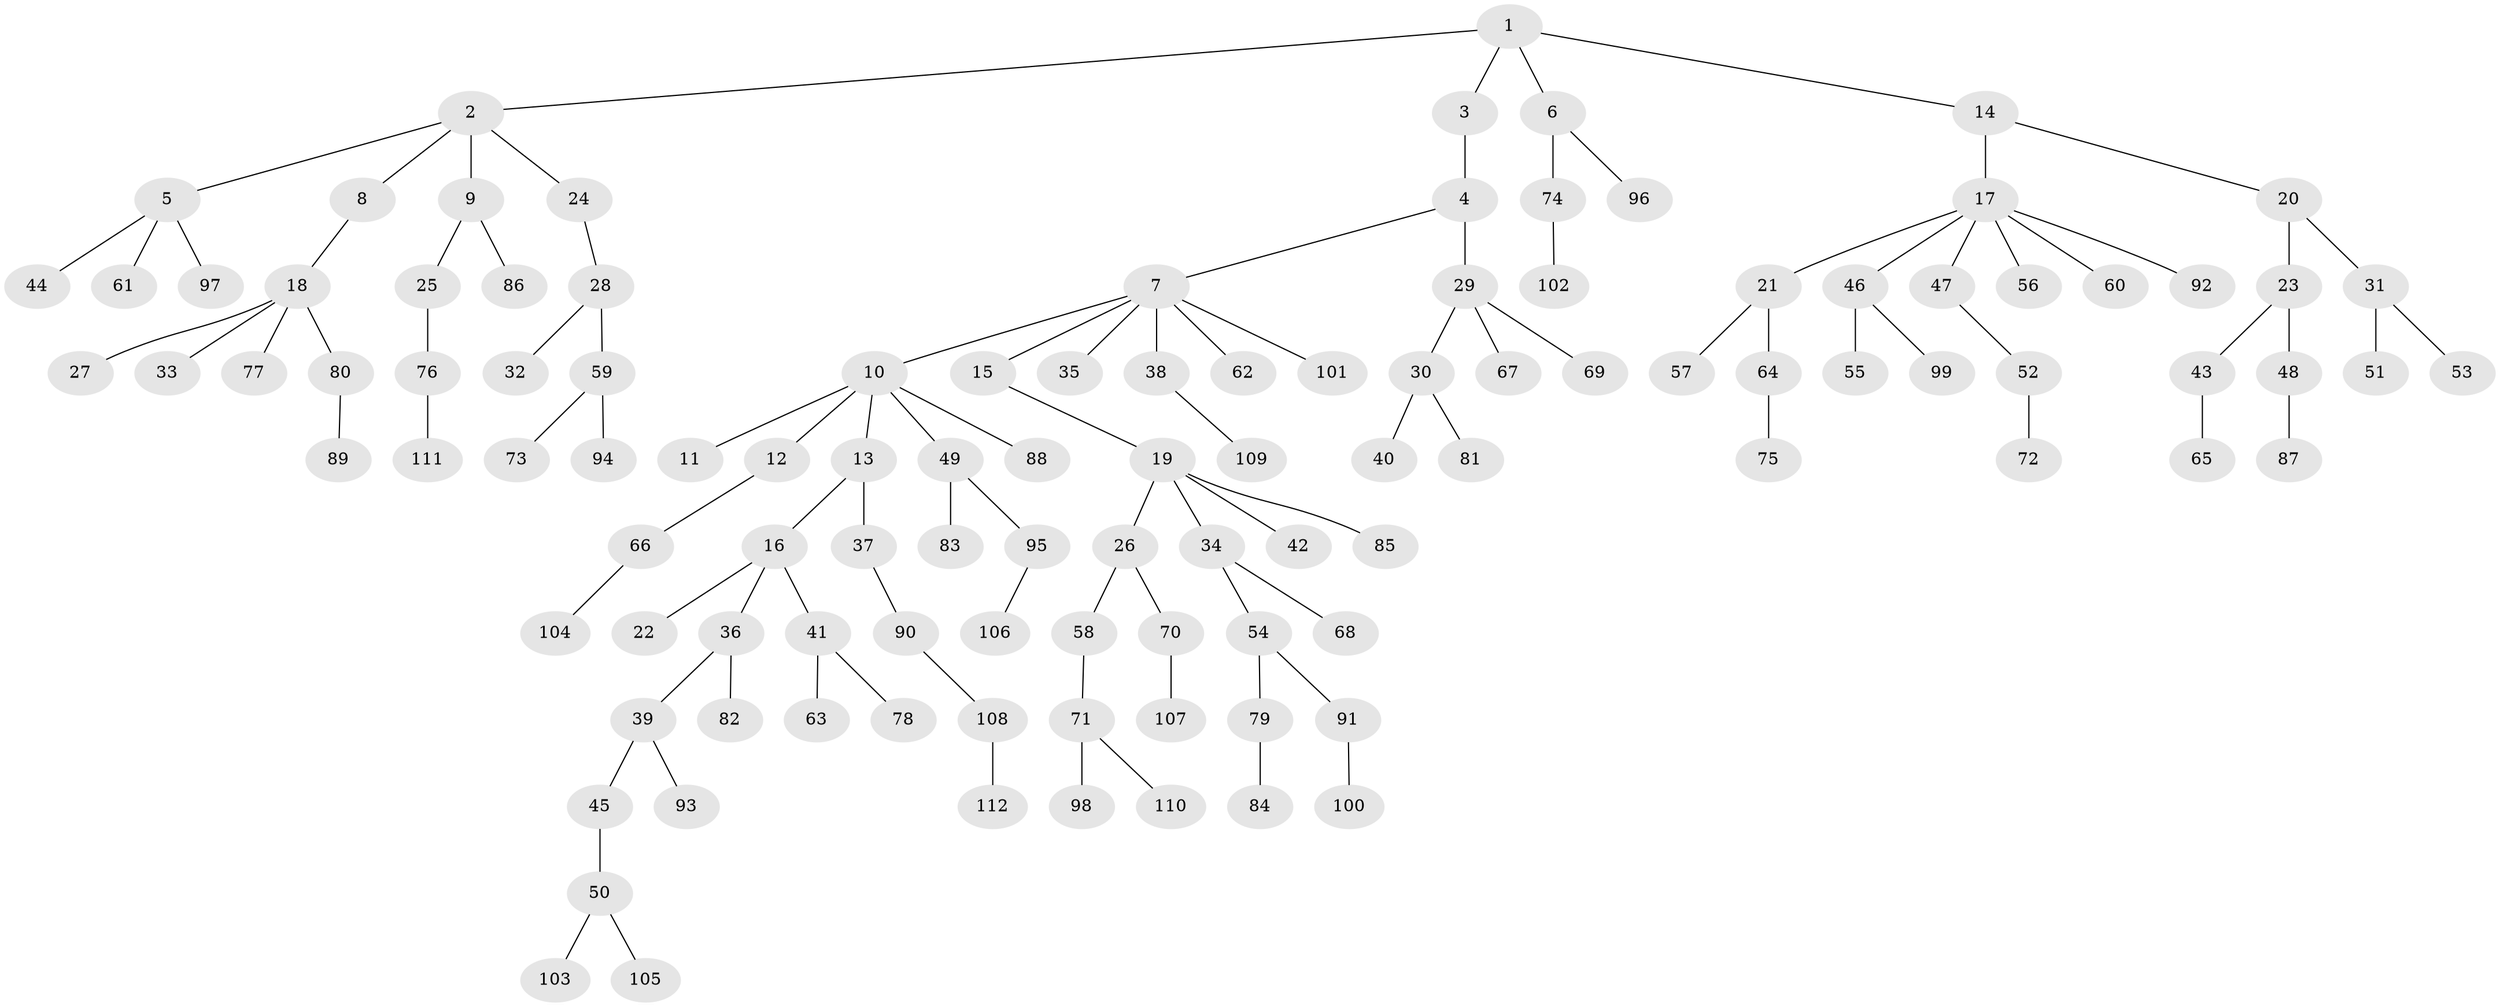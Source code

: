 // coarse degree distribution, {1: 0.7045454545454546, 2: 0.22727272727272727, 16: 0.022727272727272728, 14: 0.022727272727272728, 5: 0.022727272727272728}
// Generated by graph-tools (version 1.1) at 2025/56/03/04/25 21:56:25]
// undirected, 112 vertices, 111 edges
graph export_dot {
graph [start="1"]
  node [color=gray90,style=filled];
  1;
  2;
  3;
  4;
  5;
  6;
  7;
  8;
  9;
  10;
  11;
  12;
  13;
  14;
  15;
  16;
  17;
  18;
  19;
  20;
  21;
  22;
  23;
  24;
  25;
  26;
  27;
  28;
  29;
  30;
  31;
  32;
  33;
  34;
  35;
  36;
  37;
  38;
  39;
  40;
  41;
  42;
  43;
  44;
  45;
  46;
  47;
  48;
  49;
  50;
  51;
  52;
  53;
  54;
  55;
  56;
  57;
  58;
  59;
  60;
  61;
  62;
  63;
  64;
  65;
  66;
  67;
  68;
  69;
  70;
  71;
  72;
  73;
  74;
  75;
  76;
  77;
  78;
  79;
  80;
  81;
  82;
  83;
  84;
  85;
  86;
  87;
  88;
  89;
  90;
  91;
  92;
  93;
  94;
  95;
  96;
  97;
  98;
  99;
  100;
  101;
  102;
  103;
  104;
  105;
  106;
  107;
  108;
  109;
  110;
  111;
  112;
  1 -- 2;
  1 -- 3;
  1 -- 6;
  1 -- 14;
  2 -- 5;
  2 -- 8;
  2 -- 9;
  2 -- 24;
  3 -- 4;
  4 -- 7;
  4 -- 29;
  5 -- 44;
  5 -- 61;
  5 -- 97;
  6 -- 74;
  6 -- 96;
  7 -- 10;
  7 -- 15;
  7 -- 35;
  7 -- 38;
  7 -- 62;
  7 -- 101;
  8 -- 18;
  9 -- 25;
  9 -- 86;
  10 -- 11;
  10 -- 12;
  10 -- 13;
  10 -- 49;
  10 -- 88;
  12 -- 66;
  13 -- 16;
  13 -- 37;
  14 -- 17;
  14 -- 20;
  15 -- 19;
  16 -- 22;
  16 -- 36;
  16 -- 41;
  17 -- 21;
  17 -- 46;
  17 -- 47;
  17 -- 56;
  17 -- 60;
  17 -- 92;
  18 -- 27;
  18 -- 33;
  18 -- 77;
  18 -- 80;
  19 -- 26;
  19 -- 34;
  19 -- 42;
  19 -- 85;
  20 -- 23;
  20 -- 31;
  21 -- 57;
  21 -- 64;
  23 -- 43;
  23 -- 48;
  24 -- 28;
  25 -- 76;
  26 -- 58;
  26 -- 70;
  28 -- 32;
  28 -- 59;
  29 -- 30;
  29 -- 67;
  29 -- 69;
  30 -- 40;
  30 -- 81;
  31 -- 51;
  31 -- 53;
  34 -- 54;
  34 -- 68;
  36 -- 39;
  36 -- 82;
  37 -- 90;
  38 -- 109;
  39 -- 45;
  39 -- 93;
  41 -- 63;
  41 -- 78;
  43 -- 65;
  45 -- 50;
  46 -- 55;
  46 -- 99;
  47 -- 52;
  48 -- 87;
  49 -- 83;
  49 -- 95;
  50 -- 103;
  50 -- 105;
  52 -- 72;
  54 -- 79;
  54 -- 91;
  58 -- 71;
  59 -- 73;
  59 -- 94;
  64 -- 75;
  66 -- 104;
  70 -- 107;
  71 -- 98;
  71 -- 110;
  74 -- 102;
  76 -- 111;
  79 -- 84;
  80 -- 89;
  90 -- 108;
  91 -- 100;
  95 -- 106;
  108 -- 112;
}
